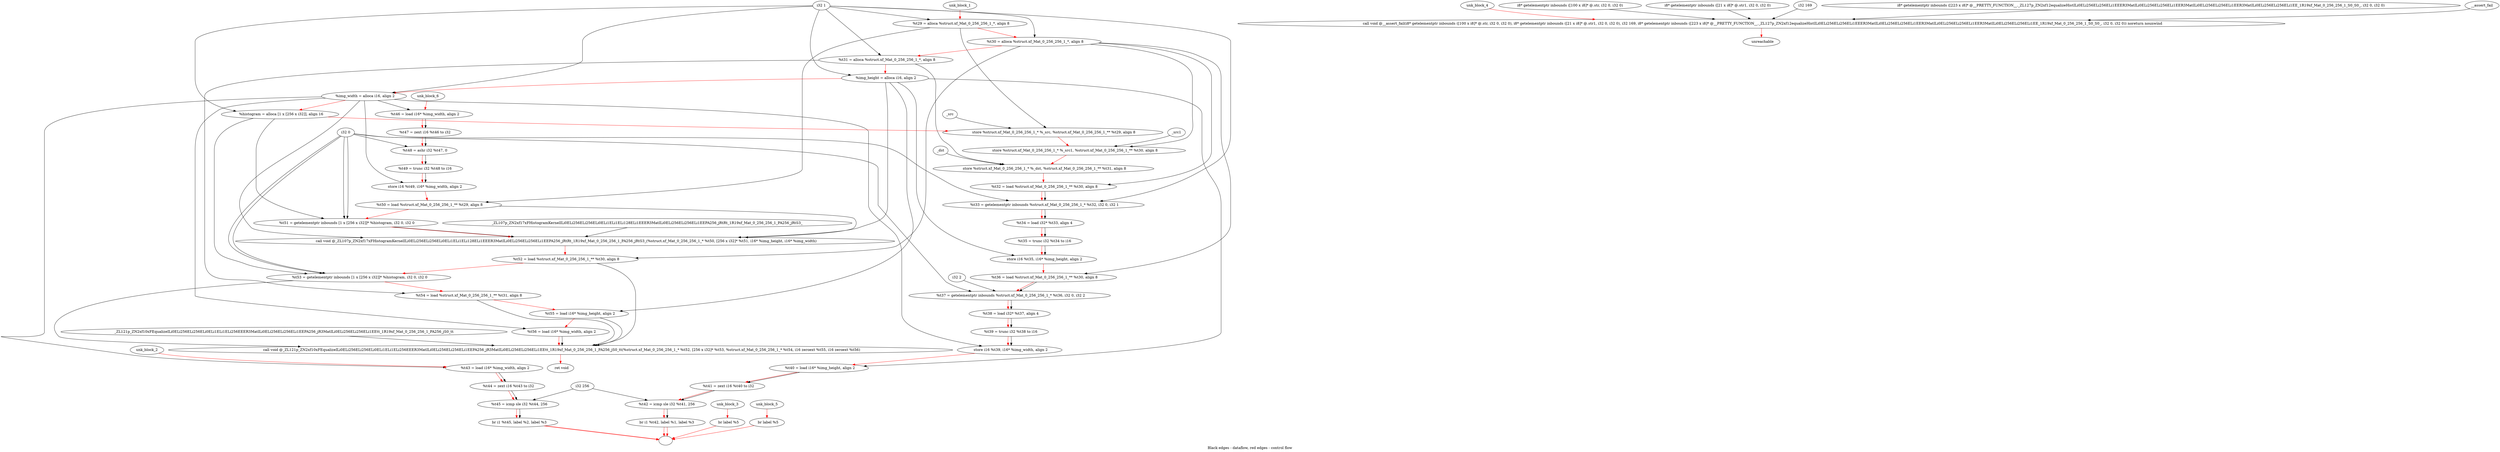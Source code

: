 digraph G {
compound=true
label="Black edges - dataflow, red edges - control flow"
"t29" [label="  %t29 = alloca %struct.xf_Mat_0_256_256_1_*, align 8"]
"t30" [label="  %t30 = alloca %struct.xf_Mat_0_256_256_1_*, align 8"]
"t31" [label="  %t31 = alloca %struct.xf_Mat_0_256_256_1_*, align 8"]
"img_height" [label="  %img_height = alloca i16, align 2"]
"img_width" [label="  %img_width = alloca i16, align 2"]
"histogram" [label="  %histogram = alloca [1 x [256 x i32]], align 16"]
"_1" [label="  store %struct.xf_Mat_0_256_256_1_* %_src, %struct.xf_Mat_0_256_256_1_** %t29, align 8"]
"_2" [label="  store %struct.xf_Mat_0_256_256_1_* %_src1, %struct.xf_Mat_0_256_256_1_** %t30, align 8"]
"_3" [label="  store %struct.xf_Mat_0_256_256_1_* %_dst, %struct.xf_Mat_0_256_256_1_** %t31, align 8"]
"t32" [label="  %t32 = load %struct.xf_Mat_0_256_256_1_** %t30, align 8"]
"t33" [label="  %t33 = getelementptr inbounds %struct.xf_Mat_0_256_256_1_* %t32, i32 0, i32 1"]
"t34" [label="  %t34 = load i32* %t33, align 4"]
"t35" [label="  %t35 = trunc i32 %t34 to i16"]
"_4" [label="  store i16 %t35, i16* %img_height, align 2"]
"t36" [label="  %t36 = load %struct.xf_Mat_0_256_256_1_** %t30, align 8"]
"t37" [label="  %t37 = getelementptr inbounds %struct.xf_Mat_0_256_256_1_* %t36, i32 0, i32 2"]
"t38" [label="  %t38 = load i32* %t37, align 4"]
"t39" [label="  %t39 = trunc i32 %t38 to i16"]
"_5" [label="  store i16 %t39, i16* %img_width, align 2"]
"t40" [label="  %t40 = load i16* %img_height, align 2"]
"t41" [label="  %t41 = zext i16 %t40 to i32"]
"t42" [label="  %t42 = icmp sle i32 %t41, 256"]
"_6" [label="  br i1 %t42, label %1, label %3"]
"unk_block_1" -> "t29"[color=red]
"i32 1" -> "t29"
"t29" -> "t30"[color=red weight=2]
"i32 1" -> "t30"
"t30" -> "t31"[color=red weight=2]
"i32 1" -> "t31"
"t31" -> "img_height"[color=red weight=2]
"i32 1" -> "img_height"
"img_height" -> "img_width"[color=red weight=2]
"i32 1" -> "img_width"
"img_width" -> "histogram"[color=red weight=2]
"i32 1" -> "histogram"
"histogram" -> "_1"[color=red weight=2]
"_src" -> "_1"
"t29" -> "_1"
"_1" -> "_2"[color=red weight=2]
"_src1" -> "_2"
"t30" -> "_2"
"_2" -> "_3"[color=red weight=2]
"_dst" -> "_3"
"t31" -> "_3"
"_3" -> "t32"[color=red weight=2]
"t30" -> "t32"
"t32" -> "t33"[color=red weight=2]
"t32" -> "t33"
"i32 0" -> "t33"
"i32 1" -> "t33"
"t33" -> "t34"[color=red weight=2]
"t33" -> "t34"
"t34" -> "t35"[color=red weight=2]
"t34" -> "t35"
"t35" -> "_4"[color=red weight=2]
"t35" -> "_4"
"img_height" -> "_4"
"_4" -> "t36"[color=red weight=2]
"t30" -> "t36"
"t36" -> "t37"[color=red weight=2]
"t36" -> "t37"
"i32 0" -> "t37"
"i32 2" -> "t37"
"t37" -> "t38"[color=red weight=2]
"t37" -> "t38"
"t38" -> "t39"[color=red weight=2]
"t38" -> "t39"
"t39" -> "_5"[color=red weight=2]
"t39" -> "_5"
"img_width" -> "_5"
"_5" -> "t40"[color=red weight=2]
"img_height" -> "t40"
"t40" -> "t41"[color=red weight=2]
"t40" -> "t41"
"t41" -> "t42"[color=red weight=2]
"t41" -> "t42"
"i32 256" -> "t42"
"t42" -> "_6"[color=red weight=2]
"t42" -> "_6"
"_6" -> ""[color=red]
"_6" -> ""[color=red]

"t43" [label="  %t43 = load i16* %img_width, align 2"]
"t44" [label="  %t44 = zext i16 %t43 to i32"]
"t45" [label="  %t45 = icmp sle i32 %t44, 256"]
"_7" [label="  br i1 %t45, label %2, label %3"]
"unk_block_2" -> "t43"[color=red]
"img_width" -> "t43"
"t43" -> "t44"[color=red weight=2]
"t43" -> "t44"
"t44" -> "t45"[color=red weight=2]
"t44" -> "t45"
"i32 256" -> "t45"
"t45" -> "_7"[color=red weight=2]
"t45" -> "_7"
"_7" -> ""[color=red]
"_7" -> ""[color=red]

"_8" [label="  br label %5"]
"unk_block_3" -> "_8"[color=red]
"_8" -> ""[color=red]

"_9" [label="  call void @__assert_fail(i8* getelementptr inbounds ([100 x i8]* @.str, i32 0, i32 0), i8* getelementptr inbounds ([21 x i8]* @.str1, i32 0, i32 0), i32 169, i8* getelementptr inbounds ([223 x i8]* @__PRETTY_FUNCTION__._ZL127p_ZN2xf12equalizeHistILi0ELi256ELi256ELi1EEER3MatILi0ELi256ELi256ELi1EER3MatILi0ELi256ELi256ELi1EER3MatILi0ELi256ELi256ELi1EE_1R19xf_Mat_0_256_256_1_S0_S0_, i32 0, i32 0)) noreturn nounwind"]
"_10" [label="  unreachable"]
"unk_block_4" -> "_9"[color=red]
"i8* getelementptr inbounds ([100 x i8]* @.str, i32 0, i32 0)" -> "_9"
"i8* getelementptr inbounds ([21 x i8]* @.str1, i32 0, i32 0)" -> "_9"
"i32 169" -> "_9"
"i8* getelementptr inbounds ([223 x i8]* @__PRETTY_FUNCTION__._ZL127p_ZN2xf12equalizeHistILi0ELi256ELi256ELi1EEER3MatILi0ELi256ELi256ELi1EER3MatILi0ELi256ELi256ELi1EER3MatILi0ELi256ELi256ELi1EE_1R19xf_Mat_0_256_256_1_S0_S0_, i32 0, i32 0)" -> "_9"
"__assert_fail" -> "_9"
"_9" -> "_10"[color=red weight=2]

"_11" [label="  br label %5"]
"unk_block_5" -> "_11"[color=red]
"_11" -> ""[color=red]

"t46" [label="  %t46 = load i16* %img_width, align 2"]
"t47" [label="  %t47 = zext i16 %t46 to i32"]
"t48" [label="  %t48 = ashr i32 %t47, 0"]
"t49" [label="  %t49 = trunc i32 %t48 to i16"]
"_12" [label="  store i16 %t49, i16* %img_width, align 2"]
"t50" [label="  %t50 = load %struct.xf_Mat_0_256_256_1_** %t29, align 8"]
"t51" [label="  %t51 = getelementptr inbounds [1 x [256 x i32]]* %histogram, i32 0, i32 0"]
"_13" [label="  call void @_ZL107p_ZN2xf17xFHistogramKernelILi0ELi256ELi256ELi0ELi1ELi1ELi128ELi1EEER3MatILi0ELi256ELi256ELi1EEPA256_jRtRt_1R19xf_Mat_0_256_256_1_PA256_jRtS3_(%struct.xf_Mat_0_256_256_1_* %t50, [256 x i32]* %t51, i16* %img_height, i16* %img_width)"]
"t52" [label="  %t52 = load %struct.xf_Mat_0_256_256_1_** %t30, align 8"]
"t53" [label="  %t53 = getelementptr inbounds [1 x [256 x i32]]* %histogram, i32 0, i32 0"]
"t54" [label="  %t54 = load %struct.xf_Mat_0_256_256_1_** %t31, align 8"]
"t55" [label="  %t55 = load i16* %img_height, align 2"]
"t56" [label="  %t56 = load i16* %img_width, align 2"]
"_14" [label="  call void @_ZL121p_ZN2xf10xFEqualizeILi0ELi256ELi256ELi0ELi1ELi1ELi256EEER3MatILi0ELi256ELi256ELi1EEPA256_jR3MatILi0ELi256ELi256ELi1EEtt_1R19xf_Mat_0_256_256_1_PA256_jS0_tt(%struct.xf_Mat_0_256_256_1_* %t52, [256 x i32]* %t53, %struct.xf_Mat_0_256_256_1_* %t54, i16 zeroext %t55, i16 zeroext %t56)"]
"_15" [label="  ret void"]
"unk_block_6" -> "t46"[color=red]
"img_width" -> "t46"
"t46" -> "t47"[color=red weight=2]
"t46" -> "t47"
"t47" -> "t48"[color=red weight=2]
"t47" -> "t48"
"i32 0" -> "t48"
"t48" -> "t49"[color=red weight=2]
"t48" -> "t49"
"t49" -> "_12"[color=red weight=2]
"t49" -> "_12"
"img_width" -> "_12"
"_12" -> "t50"[color=red weight=2]
"t29" -> "t50"
"t50" -> "t51"[color=red weight=2]
"histogram" -> "t51"
"i32 0" -> "t51"
"i32 0" -> "t51"
"t51" -> "_13"[color=red weight=2]
"t50" -> "_13"
"t51" -> "_13"
"img_height" -> "_13"
"img_width" -> "_13"
"_ZL107p_ZN2xf17xFHistogramKernelILi0ELi256ELi256ELi0ELi1ELi1ELi128ELi1EEER3MatILi0ELi256ELi256ELi1EEPA256_jRtRt_1R19xf_Mat_0_256_256_1_PA256_jRtS3_" -> "_13"
"_13" -> "t52"[color=red weight=2]
"t30" -> "t52"
"t52" -> "t53"[color=red weight=2]
"histogram" -> "t53"
"i32 0" -> "t53"
"i32 0" -> "t53"
"t53" -> "t54"[color=red weight=2]
"t31" -> "t54"
"t54" -> "t55"[color=red weight=2]
"img_height" -> "t55"
"t55" -> "t56"[color=red weight=2]
"img_width" -> "t56"
"t56" -> "_14"[color=red weight=2]
"t52" -> "_14"
"t53" -> "_14"
"t54" -> "_14"
"t55" -> "_14"
"t56" -> "_14"
"_ZL121p_ZN2xf10xFEqualizeILi0ELi256ELi256ELi0ELi1ELi1ELi256EEER3MatILi0ELi256ELi256ELi1EEPA256_jR3MatILi0ELi256ELi256ELi1EEtt_1R19xf_Mat_0_256_256_1_PA256_jS0_tt" -> "_14"
"_14" -> "_15"[color=red weight=2]

}
